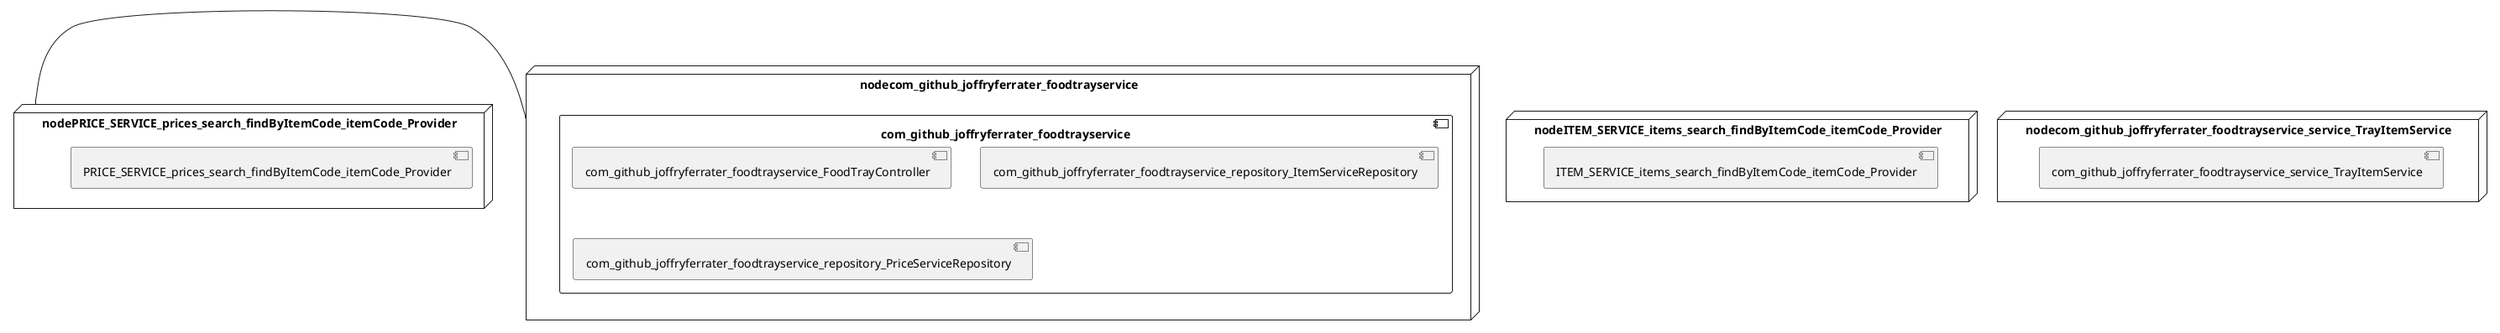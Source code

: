 @startuml
skinparam fixCircleLabelOverlapping true
skinparam componentStyle uml2
node nodecom_github_joffryferrater_foodtrayservice {
component com_github_joffryferrater_foodtrayservice {
[com_github_joffryferrater_foodtrayservice_FoodTrayController] [[jferrater-tap-and-eat-microservices.system#_vMcDUkiZEe-PL-P900t-jg]]
[com_github_joffryferrater_foodtrayservice_repository_ItemServiceRepository] [[jferrater-tap-and-eat-microservices.system#_vMcDUkiZEe-PL-P900t-jg]]
[com_github_joffryferrater_foodtrayservice_repository_PriceServiceRepository] [[jferrater-tap-and-eat-microservices.system#_vMcDUkiZEe-PL-P900t-jg]]
}
}
node nodeITEM_SERVICE_items_search_findByItemCode_itemCode_Provider {
[ITEM_SERVICE_items_search_findByItemCode_itemCode_Provider] [[jferrater-tap-and-eat-microservices.system#_vMcDUkiZEe-PL-P900t-jg]]
}
node nodePRICE_SERVICE_prices_search_findByItemCode_itemCode_Provider {
[PRICE_SERVICE_prices_search_findByItemCode_itemCode_Provider] [[jferrater-tap-and-eat-microservices.system#_vMcDUkiZEe-PL-P900t-jg]]
}
node nodecom_github_joffryferrater_foodtrayservice_service_TrayItemService {
[com_github_joffryferrater_foodtrayservice_service_TrayItemService] [[jferrater-tap-and-eat-microservices.system#_vMcDUkiZEe-PL-P900t-jg]]
}
[nodePRICE_SERVICE_prices_search_findByItemCode_itemCode_Provider] - [nodecom_github_joffryferrater_foodtrayservice]

@enduml
